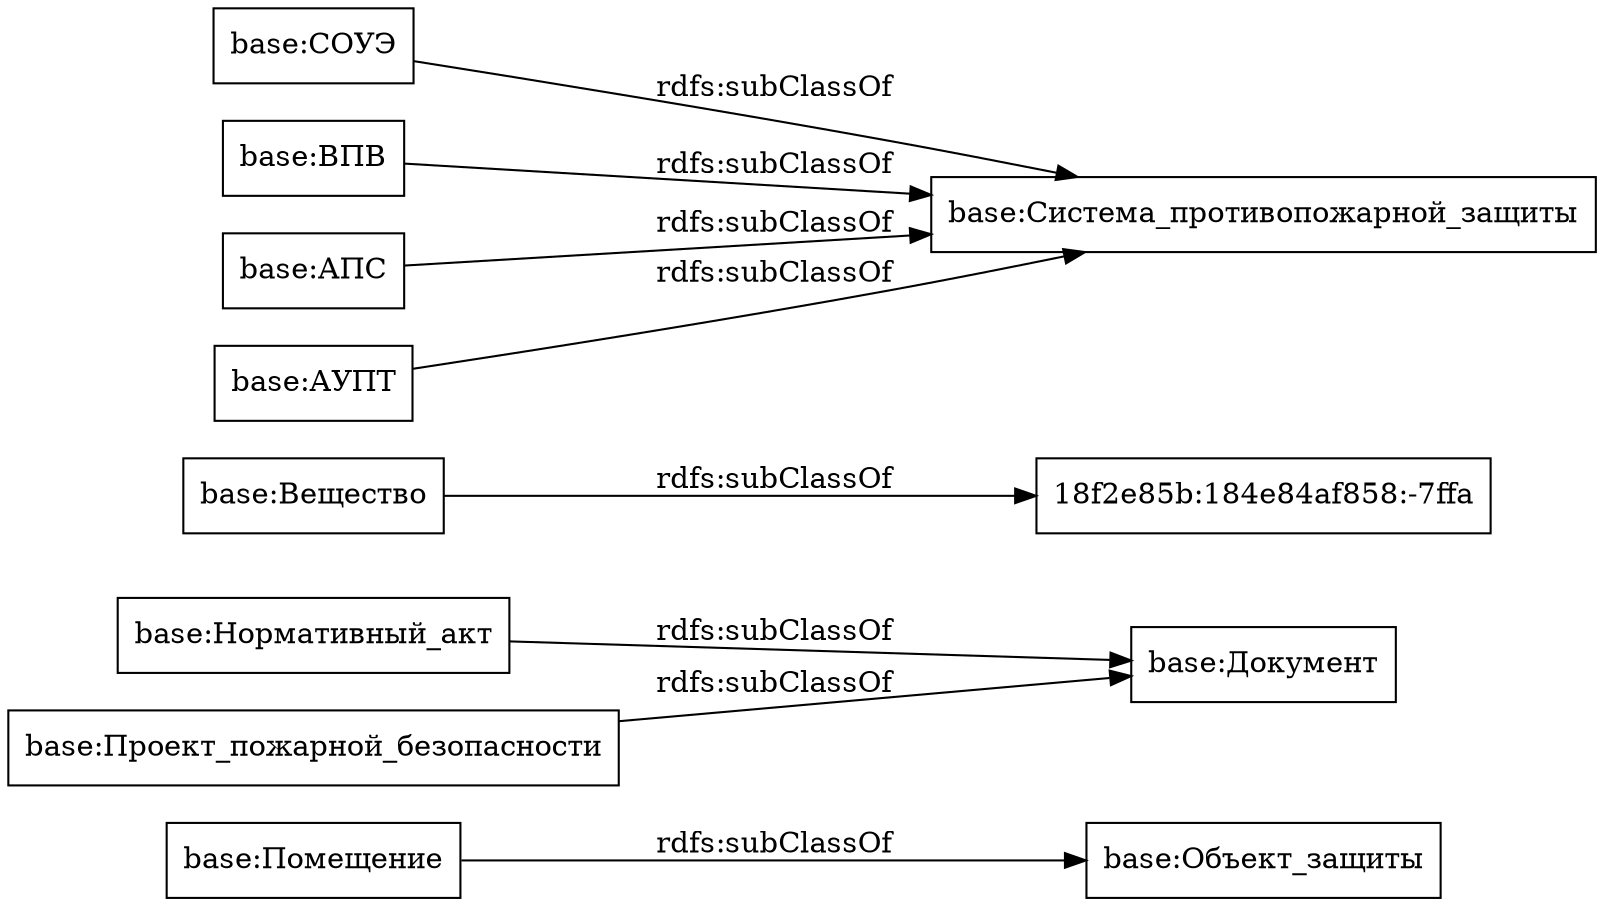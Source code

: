 digraph ar2dtool_diagram { 
rankdir=LR;
size="1000"
node [shape = rectangle, color="black"]; "base:Объект_защиты" "base:Нормативный_акт" "base:Вещество" "base:СОУЭ" "base:Система_противопожарной_защиты" "base:ВПВ" "base:Проект_пожарной_безопасности" "18f2e85b:184e84af858:-7ffa" "base:Помещение" "base:АПС" "base:Документ" "base:АУПТ" ; /*classes style*/
	"base:СОУЭ" -> "base:Система_противопожарной_защиты" [ label = "rdfs:subClassOf" ];
	"base:Помещение" -> "base:Объект_защиты" [ label = "rdfs:subClassOf" ];
	"base:Вещество" -> "18f2e85b:184e84af858:-7ffa" [ label = "rdfs:subClassOf" ];
	"base:АУПТ" -> "base:Система_противопожарной_защиты" [ label = "rdfs:subClassOf" ];
	"base:Проект_пожарной_безопасности" -> "base:Документ" [ label = "rdfs:subClassOf" ];
	"base:АПС" -> "base:Система_противопожарной_защиты" [ label = "rdfs:subClassOf" ];
	"base:ВПВ" -> "base:Система_противопожарной_защиты" [ label = "rdfs:subClassOf" ];
	"base:Нормативный_акт" -> "base:Документ" [ label = "rdfs:subClassOf" ];

}
